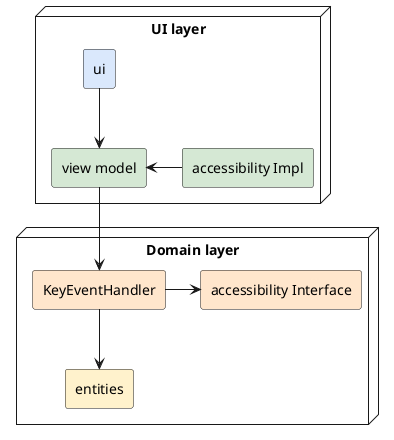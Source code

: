 @startuml
node "UI layer" {
    rectangle "ui" as ui #DAE8FC
    rectangle "view model" as viewmodel #D5E8D4
    rectangle "accessibility Impl" as accUI #D5E8D4
}

node "Domain layer" as domainlayer {
    rectangle "accessibility Interface" as accDomain #FFE6CC
    rectangle "KeyEventHandler" as keyEventHandler #FFE6CC
    rectangle "entities" as entities #FFF2CC
}

ui --> viewmodel
viewmodel --> keyEventHandler
keyEventHandler --> entities
accUI -left-> viewmodel
keyEventHandler -right-> accDomain
@enduml